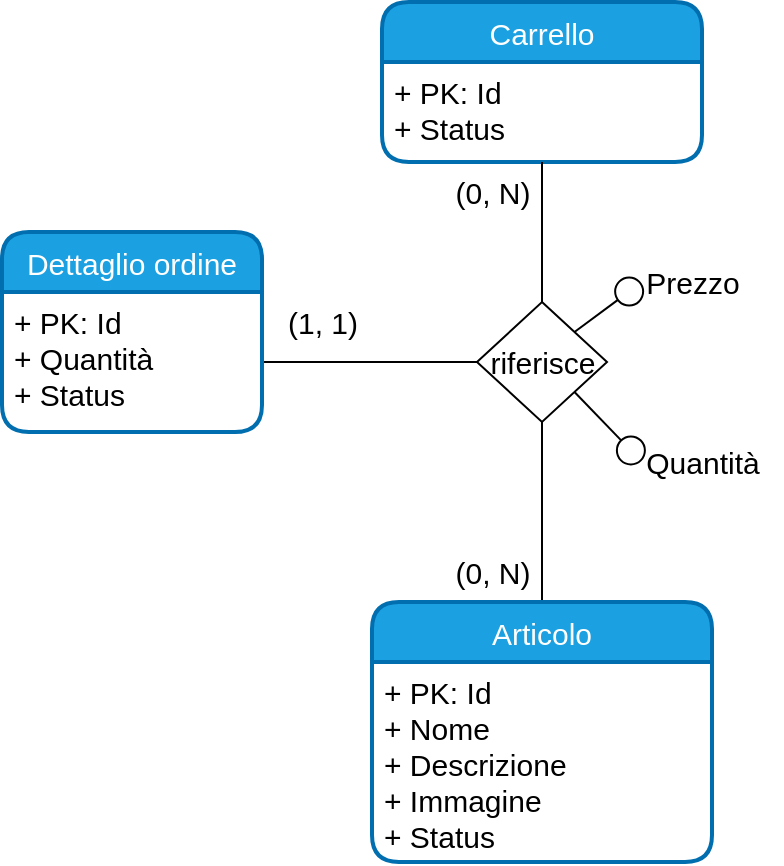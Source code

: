 <mxfile>
    <diagram id="BSpXjhOdTKllNrfZD8wq" name="Page-1">
        <mxGraphModel dx="744" dy="565" grid="1" gridSize="10" guides="1" tooltips="1" connect="1" arrows="1" fold="1" page="1" pageScale="1" pageWidth="827" pageHeight="1169" math="0" shadow="0">
            <root>
                <mxCell id="0"/>
                <mxCell id="1" parent="0"/>
                <mxCell id="2" value="Carrello" style="swimlane;childLayout=stackLayout;horizontal=1;startSize=30;horizontalStack=0;rounded=1;fontSize=15;fontStyle=0;strokeWidth=2;resizeParent=0;resizeLast=1;shadow=0;dashed=0;align=center;fillColor=#1ba1e2;fontColor=#ffffff;strokeColor=#006EAF;" parent="1" vertex="1">
                    <mxGeometry x="440" y="240" width="160" height="80" as="geometry"/>
                </mxCell>
                <mxCell id="3" value="+ PK: Id&#10;+ Status&#10;" style="align=left;strokeColor=none;fillColor=none;spacingLeft=4;fontSize=15;verticalAlign=top;resizable=0;rotatable=0;part=1;" parent="2" vertex="1">
                    <mxGeometry y="30" width="160" height="50" as="geometry"/>
                </mxCell>
                <mxCell id="4" style="edgeStyle=none;html=1;exitX=0.5;exitY=0;exitDx=0;exitDy=0;entryX=0.5;entryY=1;entryDx=0;entryDy=0;startArrow=none;startFill=0;endArrow=none;endFill=0;fontSize=15;" parent="1" source="7" target="3" edge="1">
                    <mxGeometry relative="1" as="geometry"/>
                </mxCell>
                <mxCell id="5" style="edgeStyle=none;html=1;exitX=0;exitY=0.5;exitDx=0;exitDy=0;endArrow=none;endFill=0;entryX=1;entryY=0.5;entryDx=0;entryDy=0;fontSize=15;" parent="1" source="7" target="12" edge="1">
                    <mxGeometry relative="1" as="geometry">
                        <mxPoint x="200" y="420" as="targetPoint"/>
                    </mxGeometry>
                </mxCell>
                <mxCell id="28" style="edgeStyle=none;html=1;exitX=0.5;exitY=1;exitDx=0;exitDy=0;entryX=0.5;entryY=0;entryDx=0;entryDy=0;endArrow=none;endFill=0;fontSize=15;" parent="1" source="7" target="25" edge="1">
                    <mxGeometry relative="1" as="geometry"/>
                </mxCell>
                <mxCell id="7" value="riferisce" style="shape=rhombus;perimeter=rhombusPerimeter;whiteSpace=wrap;html=1;align=center;fontSize=15;" parent="1" vertex="1">
                    <mxGeometry x="487.5" y="390" width="65" height="60" as="geometry"/>
                </mxCell>
                <mxCell id="8" value="Quantità" style="text;html=1;align=center;verticalAlign=middle;resizable=0;points=[];autosize=1;strokeColor=none;fillColor=none;fontSize=15;" parent="1" vertex="1">
                    <mxGeometry x="560" y="455" width="80" height="30" as="geometry"/>
                </mxCell>
                <mxCell id="9" style="edgeStyle=none;html=1;endArrow=circle;endFill=0;exitX=1;exitY=0;exitDx=0;exitDy=0;fontSize=15;" parent="1" source="7" edge="1">
                    <mxGeometry relative="1" as="geometry">
                        <mxPoint x="570" y="380" as="targetPoint"/>
                        <mxPoint x="713.5" y="395" as="sourcePoint"/>
                    </mxGeometry>
                </mxCell>
                <mxCell id="10" value="Prezzo" style="text;html=1;align=center;verticalAlign=middle;resizable=0;points=[];autosize=1;strokeColor=none;fillColor=none;fontSize=15;" parent="1" vertex="1">
                    <mxGeometry x="560" y="365" width="70" height="30" as="geometry"/>
                </mxCell>
                <mxCell id="11" value="Dettaglio ordine" style="swimlane;childLayout=stackLayout;horizontal=1;startSize=30;horizontalStack=0;rounded=1;fontSize=15;fontStyle=0;strokeWidth=2;resizeParent=0;resizeLast=1;shadow=0;dashed=0;align=center;fillColor=#1ba1e2;fontColor=#ffffff;strokeColor=#006EAF;" parent="1" vertex="1">
                    <mxGeometry x="250" y="355" width="130" height="100" as="geometry"/>
                </mxCell>
                <mxCell id="12" value="+ PK: Id&#10;+ Quantità&#10;+ Status&#10;&#10;" style="align=left;strokeColor=none;fillColor=none;spacingLeft=4;fontSize=15;verticalAlign=top;resizable=0;rotatable=0;part=1;" parent="11" vertex="1">
                    <mxGeometry y="30" width="130" height="70" as="geometry"/>
                </mxCell>
                <mxCell id="16" value="(1, 1)" style="text;html=1;align=center;verticalAlign=middle;resizable=0;points=[];autosize=1;strokeColor=none;fillColor=none;fontSize=15;" parent="1" vertex="1">
                    <mxGeometry x="380" y="385" width="60" height="30" as="geometry"/>
                </mxCell>
                <mxCell id="17" value="(0, N)" style="text;html=1;align=center;verticalAlign=middle;resizable=0;points=[];autosize=1;strokeColor=none;fillColor=none;fontSize=15;" parent="1" vertex="1">
                    <mxGeometry x="465" y="320" width="60" height="30" as="geometry"/>
                </mxCell>
                <mxCell id="21" value="(0, N)" style="text;html=1;align=center;verticalAlign=middle;resizable=0;points=[];autosize=1;strokeColor=none;fillColor=none;fontSize=15;" parent="1" vertex="1">
                    <mxGeometry x="465" y="510" width="60" height="30" as="geometry"/>
                </mxCell>
                <mxCell id="23" style="edgeStyle=none;html=1;endArrow=circle;endFill=0;exitX=1;exitY=1;exitDx=0;exitDy=0;fontSize=15;" parent="1" source="7" edge="1">
                    <mxGeometry relative="1" as="geometry">
                        <mxPoint x="570" y="470" as="targetPoint"/>
                        <mxPoint x="546.25" y="415" as="sourcePoint"/>
                    </mxGeometry>
                </mxCell>
                <mxCell id="25" value="Articolo" style="swimlane;childLayout=stackLayout;horizontal=1;startSize=30;horizontalStack=0;rounded=1;fontSize=15;fontStyle=0;strokeWidth=2;resizeParent=0;resizeLast=1;shadow=0;dashed=0;align=center;arcSize=15;fillColor=#1ba1e2;fontColor=#ffffff;strokeColor=#006EAF;" parent="1" vertex="1">
                    <mxGeometry x="435" y="540" width="170" height="130" as="geometry"/>
                </mxCell>
                <mxCell id="26" value="+ PK: Id&#10;+ Nome&#10;+ Descrizione&#10;+ Immagine&#10;+ Status" style="align=left;strokeColor=none;fillColor=none;spacingLeft=4;fontSize=15;verticalAlign=top;resizable=0;rotatable=0;part=1;" parent="25" vertex="1">
                    <mxGeometry y="30" width="170" height="100" as="geometry"/>
                </mxCell>
            </root>
        </mxGraphModel>
    </diagram>
</mxfile>